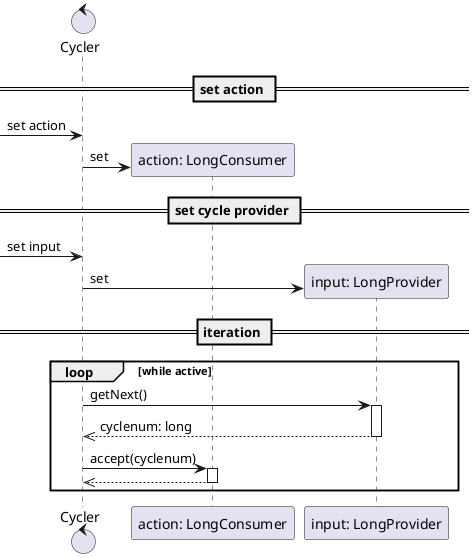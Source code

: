 @startuml
control cycler as "Cycler"
participant action as "action: LongConsumer"
participant input as "input: LongProvider"

== set action ==

[-> cycler: set action
create action
cycler -> action : set

== set cycle provider ==

[-> cycler: set input
create input
cycler -> input : set

== iteration ==

    loop while active
    cycler -> input: getNext()
    activate input
    cycler <<-- input: cyclenum: long
    deactivate input

    cycler -> action: accept(cyclenum)
    activate action
    cycler <<-- action:
    deactivate action

end

@enduml